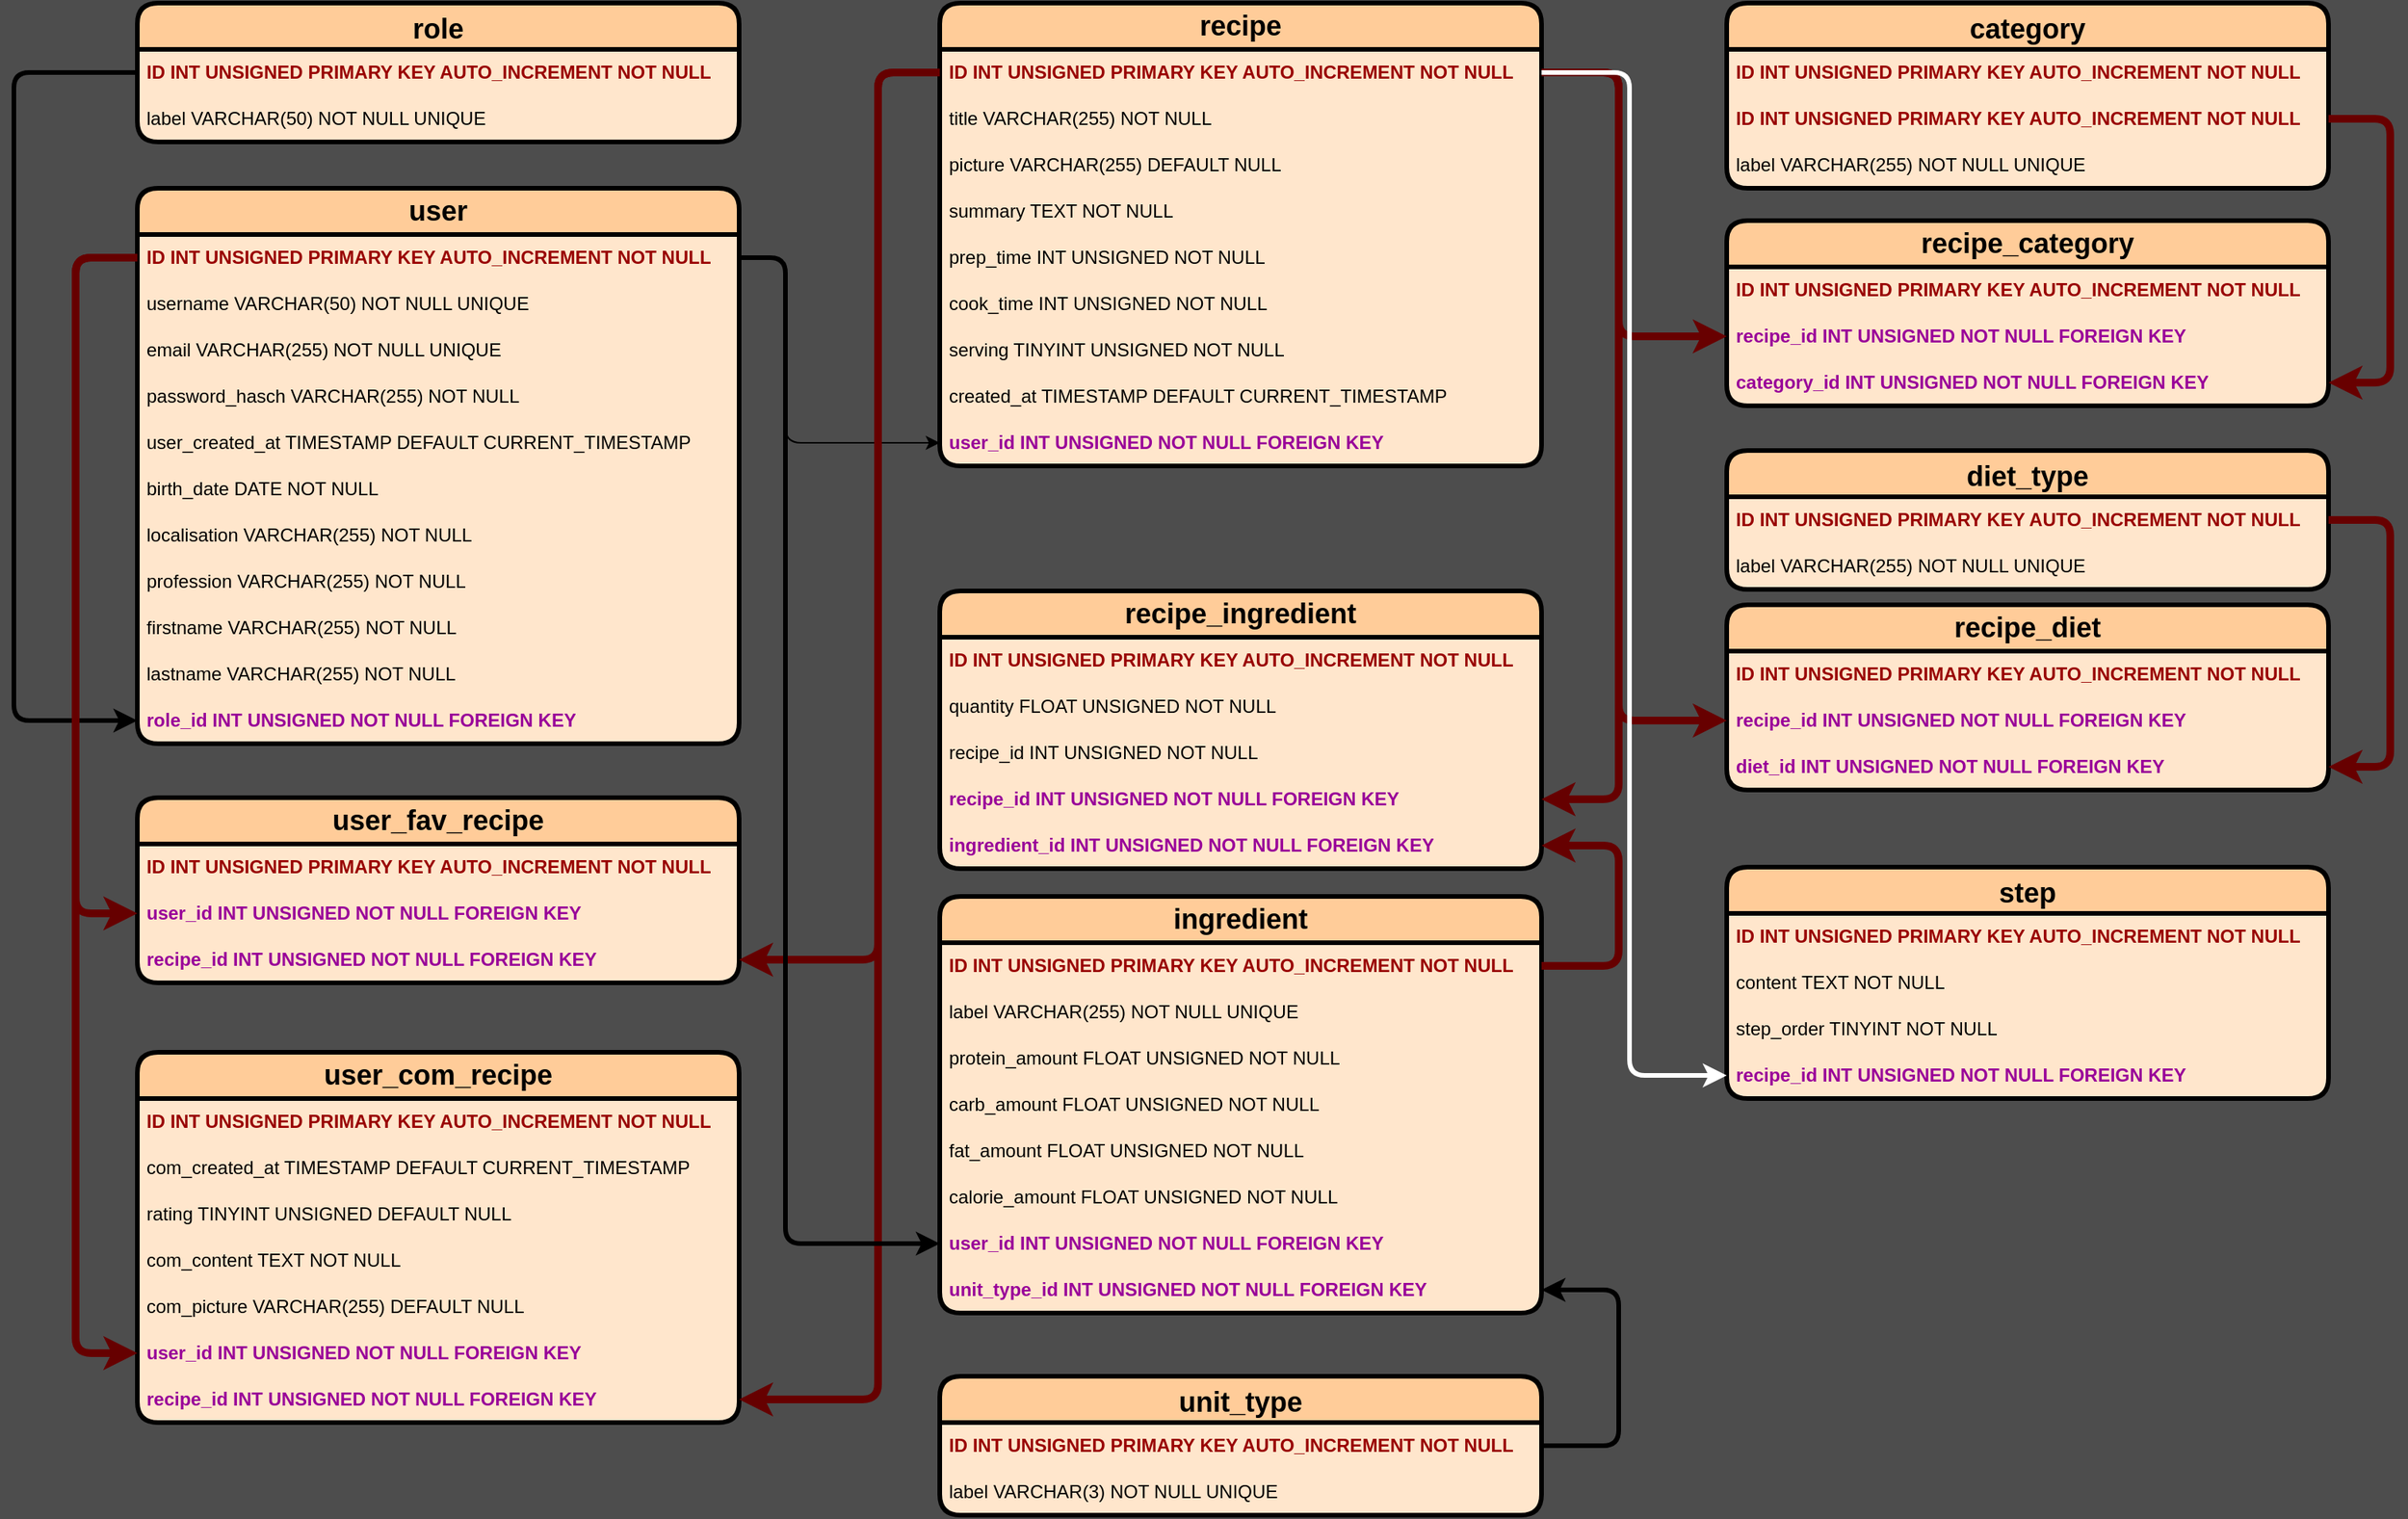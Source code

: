 <mxfile>
    <diagram id="6TdWxXDCgLhTRdmy57Fc" name="MPD">
        <mxGraphModel dx="1489" dy="813" grid="0" gridSize="10" guides="1" tooltips="1" connect="1" arrows="1" fold="1" page="0" pageScale="1" pageWidth="1169" pageHeight="827" background="#4D4D4D" math="0" shadow="0">
            <root>
                <mxCell id="0"/>
                <mxCell id="1" parent="0"/>
                <mxCell id="o6FvJ85c___XWWJCaIsV-92" style="edgeStyle=orthogonalEdgeStyle;html=1;exitX=0;exitY=0.5;exitDx=0;exitDy=0;entryX=0;entryY=0.5;entryDx=0;entryDy=0;fontSize=18;fontColor=#990099;strokeWidth=3;" parent="1" source="o6FvJ85c___XWWJCaIsV-3" target="o6FvJ85c___XWWJCaIsV-17" edge="1">
                    <mxGeometry relative="1" as="geometry">
                        <Array as="points">
                            <mxPoint x="40" y="85"/>
                            <mxPoint x="40" y="505"/>
                        </Array>
                    </mxGeometry>
                </mxCell>
                <mxCell id="o6FvJ85c___XWWJCaIsV-2" value="&lt;font style=&quot;font-size: 18px;&quot;&gt;role&lt;/font&gt;" style="swimlane;fontStyle=1;childLayout=stackLayout;horizontal=1;startSize=30;horizontalStack=0;resizeParent=1;resizeParentMax=0;resizeLast=0;collapsible=1;marginBottom=0;whiteSpace=wrap;html=1;fillColor=#FFCC99;strokeColor=#000000;swimlaneFillColor=#FFE6CC;fontFamily=Helvetica;fontColor=#000000;labelBackgroundColor=none;labelBorderColor=none;swimlaneLine=1;rounded=1;shadow=0;glass=0;swimlaneHead=1;connectable=1;pointerEvents=1;strokeWidth=3;fontSize=21;" parent="1" vertex="1">
                    <mxGeometry x="120" y="40" width="390" height="90" as="geometry"/>
                </mxCell>
                <mxCell id="o6FvJ85c___XWWJCaIsV-3" value="&lt;span style=&quot;color: rgb(153, 0, 0); font-weight: 700;&quot;&gt;ID INT UNSIGNED PRIMARY KEY AUTO_INCREMENT NOT NULL&lt;/span&gt;" style="text;strokeColor=none;fillColor=none;align=left;verticalAlign=middle;spacingLeft=4;spacingRight=4;overflow=hidden;points=[[0,0.5],[1,0.5]];portConstraint=eastwest;rotatable=0;whiteSpace=wrap;html=1;fontColor=#000000;fontFamily=Helvetica;rounded=1;" parent="o6FvJ85c___XWWJCaIsV-2" vertex="1">
                    <mxGeometry y="30" width="390" height="30" as="geometry"/>
                </mxCell>
                <mxCell id="o6FvJ85c___XWWJCaIsV-4" value="label VARCHAR(50) NOT NULL UNIQUE" style="text;strokeColor=none;fillColor=none;align=left;verticalAlign=middle;spacingLeft=4;spacingRight=4;overflow=hidden;points=[[0,0.5],[1,0.5]];portConstraint=eastwest;rotatable=0;whiteSpace=wrap;html=1;fontColor=#000000;fontFamily=Helvetica;rounded=1;" parent="o6FvJ85c___XWWJCaIsV-2" vertex="1">
                    <mxGeometry y="60" width="390" height="30" as="geometry"/>
                </mxCell>
                <mxCell id="o6FvJ85c___XWWJCaIsV-6" value="&lt;font style=&quot;font-size: 18px;&quot;&gt;user&lt;/font&gt;" style="swimlane;fontStyle=1;childLayout=stackLayout;horizontal=1;startSize=30;horizontalStack=0;resizeParent=1;resizeParentMax=0;resizeLast=0;collapsible=1;marginBottom=0;whiteSpace=wrap;html=1;fillColor=#FFCC99;strokeColor=#000000;swimlaneFillColor=#FFE6CC;fontFamily=Helvetica;fontColor=#000000;labelBackgroundColor=none;labelBorderColor=none;swimlaneLine=1;rounded=1;shadow=0;glass=0;swimlaneHead=1;connectable=1;pointerEvents=1;strokeWidth=3;" parent="1" vertex="1">
                    <mxGeometry x="120" y="160" width="390" height="360" as="geometry"/>
                </mxCell>
                <mxCell id="o6FvJ85c___XWWJCaIsV-7" value="ID INT UNSIGNED PRIMARY KEY AUTO_INCREMENT NOT NULL" style="text;strokeColor=none;fillColor=none;align=left;verticalAlign=middle;spacingLeft=4;spacingRight=4;overflow=hidden;points=[[0,0.5],[1,0.5]];portConstraint=eastwest;rotatable=0;whiteSpace=wrap;html=1;fontColor=#990000;fontFamily=Helvetica;rounded=1;fontStyle=1" parent="o6FvJ85c___XWWJCaIsV-6" vertex="1">
                    <mxGeometry y="30" width="390" height="30" as="geometry"/>
                </mxCell>
                <mxCell id="o6FvJ85c___XWWJCaIsV-8" value="username VARCHAR(50) NOT NULL UNIQUE" style="text;strokeColor=none;fillColor=none;align=left;verticalAlign=middle;spacingLeft=4;spacingRight=4;overflow=hidden;points=[[0,0.5],[1,0.5]];portConstraint=eastwest;rotatable=0;whiteSpace=wrap;html=1;fontColor=#000000;fontFamily=Helvetica;rounded=1;" parent="o6FvJ85c___XWWJCaIsV-6" vertex="1">
                    <mxGeometry y="60" width="390" height="30" as="geometry"/>
                </mxCell>
                <mxCell id="o6FvJ85c___XWWJCaIsV-16" value="email VARCHAR(255) NOT NULL UNIQUE" style="text;strokeColor=none;fillColor=none;align=left;verticalAlign=middle;spacingLeft=4;spacingRight=4;overflow=hidden;points=[[0,0.5],[1,0.5]];portConstraint=eastwest;rotatable=0;whiteSpace=wrap;html=1;fontColor=#000000;fontFamily=Helvetica;rounded=1;" parent="o6FvJ85c___XWWJCaIsV-6" vertex="1">
                    <mxGeometry y="90" width="390" height="30" as="geometry"/>
                </mxCell>
                <mxCell id="o6FvJ85c___XWWJCaIsV-15" value="password_hasch VARCHAR(255) NOT NULL" style="text;strokeColor=none;fillColor=none;align=left;verticalAlign=middle;spacingLeft=4;spacingRight=4;overflow=hidden;points=[[0,0.5],[1,0.5]];portConstraint=eastwest;rotatable=0;whiteSpace=wrap;html=1;fontColor=#000000;fontFamily=Helvetica;rounded=1;" parent="o6FvJ85c___XWWJCaIsV-6" vertex="1">
                    <mxGeometry y="120" width="390" height="30" as="geometry"/>
                </mxCell>
                <mxCell id="o6FvJ85c___XWWJCaIsV-14" value="user_created_at TIMESTAMP DEFAULT CURRENT_TIMESTAMP" style="text;strokeColor=none;fillColor=none;align=left;verticalAlign=middle;spacingLeft=4;spacingRight=4;overflow=hidden;points=[[0,0.5],[1,0.5]];portConstraint=eastwest;rotatable=0;whiteSpace=wrap;html=1;fontColor=#000000;fontFamily=Helvetica;rounded=1;" parent="o6FvJ85c___XWWJCaIsV-6" vertex="1">
                    <mxGeometry y="150" width="390" height="30" as="geometry"/>
                </mxCell>
                <mxCell id="o6FvJ85c___XWWJCaIsV-13" value="birth_date DATE NOT NULL" style="text;strokeColor=none;fillColor=none;align=left;verticalAlign=middle;spacingLeft=4;spacingRight=4;overflow=hidden;points=[[0,0.5],[1,0.5]];portConstraint=eastwest;rotatable=0;whiteSpace=wrap;html=1;fontColor=#000000;fontFamily=Helvetica;rounded=1;" parent="o6FvJ85c___XWWJCaIsV-6" vertex="1">
                    <mxGeometry y="180" width="390" height="30" as="geometry"/>
                </mxCell>
                <mxCell id="o6FvJ85c___XWWJCaIsV-12" value="localisation VARCHAR(255) NOT NULL" style="text;strokeColor=none;fillColor=none;align=left;verticalAlign=middle;spacingLeft=4;spacingRight=4;overflow=hidden;points=[[0,0.5],[1,0.5]];portConstraint=eastwest;rotatable=0;whiteSpace=wrap;html=1;fontColor=#000000;fontFamily=Helvetica;rounded=1;" parent="o6FvJ85c___XWWJCaIsV-6" vertex="1">
                    <mxGeometry y="210" width="390" height="30" as="geometry"/>
                </mxCell>
                <mxCell id="o6FvJ85c___XWWJCaIsV-11" value="profession VARCHAR(255) NOT NULL" style="text;strokeColor=none;fillColor=none;align=left;verticalAlign=middle;spacingLeft=4;spacingRight=4;overflow=hidden;points=[[0,0.5],[1,0.5]];portConstraint=eastwest;rotatable=0;whiteSpace=wrap;html=1;fontColor=#000000;fontFamily=Helvetica;rounded=1;" parent="o6FvJ85c___XWWJCaIsV-6" vertex="1">
                    <mxGeometry y="240" width="390" height="30" as="geometry"/>
                </mxCell>
                <mxCell id="o6FvJ85c___XWWJCaIsV-10" value="firstname VARCHAR(255) NOT NULL" style="text;strokeColor=none;fillColor=none;align=left;verticalAlign=middle;spacingLeft=4;spacingRight=4;overflow=hidden;points=[[0,0.5],[1,0.5]];portConstraint=eastwest;rotatable=0;whiteSpace=wrap;html=1;fontColor=#000000;fontFamily=Helvetica;rounded=1;" parent="o6FvJ85c___XWWJCaIsV-6" vertex="1">
                    <mxGeometry y="270" width="390" height="30" as="geometry"/>
                </mxCell>
                <mxCell id="o6FvJ85c___XWWJCaIsV-9" value="lastname VARCHAR(255) NOT NULL" style="text;strokeColor=none;fillColor=none;align=left;verticalAlign=middle;spacingLeft=4;spacingRight=4;overflow=hidden;points=[[0,0.5],[1,0.5]];portConstraint=eastwest;rotatable=0;whiteSpace=wrap;html=1;fontColor=#000000;fontFamily=Helvetica;rounded=1;" parent="o6FvJ85c___XWWJCaIsV-6" vertex="1">
                    <mxGeometry y="300" width="390" height="30" as="geometry"/>
                </mxCell>
                <mxCell id="o6FvJ85c___XWWJCaIsV-17" value="role_id INT UNSIGNED NOT NULL FOREIGN KEY" style="text;strokeColor=none;fillColor=none;align=left;verticalAlign=middle;spacingLeft=4;spacingRight=4;overflow=hidden;points=[[0,0.5],[1,0.5]];portConstraint=eastwest;rotatable=0;whiteSpace=wrap;html=1;fontColor=#990099;fontFamily=Helvetica;rounded=1;fontStyle=1" parent="o6FvJ85c___XWWJCaIsV-6" vertex="1">
                    <mxGeometry y="330" width="390" height="30" as="geometry"/>
                </mxCell>
                <mxCell id="o6FvJ85c___XWWJCaIsV-18" value="&lt;font style=&quot;font-size: 18px;&quot;&gt;recipe&lt;/font&gt;" style="swimlane;fontStyle=1;childLayout=stackLayout;horizontal=1;startSize=30;horizontalStack=0;resizeParent=1;resizeParentMax=0;resizeLast=0;collapsible=1;marginBottom=0;whiteSpace=wrap;html=1;fillColor=#FFCC99;strokeColor=#000000;swimlaneFillColor=#FFE6CC;fontFamily=Helvetica;fontColor=#000000;labelBackgroundColor=none;labelBorderColor=none;swimlaneLine=1;rounded=1;shadow=0;glass=0;swimlaneHead=1;connectable=1;pointerEvents=1;strokeWidth=3;" parent="1" vertex="1">
                    <mxGeometry x="640" y="40" width="390" height="300" as="geometry"/>
                </mxCell>
                <mxCell id="o6FvJ85c___XWWJCaIsV-19" value="ID INT UNSIGNED PRIMARY KEY AUTO_INCREMENT NOT NULL" style="text;strokeColor=none;fillColor=none;align=left;verticalAlign=middle;spacingLeft=4;spacingRight=4;overflow=hidden;points=[[0,0.5],[1,0.5]];portConstraint=eastwest;rotatable=0;whiteSpace=wrap;html=1;fontColor=#990000;fontFamily=Helvetica;rounded=1;fontStyle=1" parent="o6FvJ85c___XWWJCaIsV-18" vertex="1">
                    <mxGeometry y="30" width="390" height="30" as="geometry"/>
                </mxCell>
                <mxCell id="o6FvJ85c___XWWJCaIsV-20" value="title VARCHAR(255) NOT NULL" style="text;strokeColor=none;fillColor=none;align=left;verticalAlign=middle;spacingLeft=4;spacingRight=4;overflow=hidden;points=[[0,0.5],[1,0.5]];portConstraint=eastwest;rotatable=0;whiteSpace=wrap;html=1;fontColor=#000000;fontFamily=Helvetica;rounded=1;" parent="o6FvJ85c___XWWJCaIsV-18" vertex="1">
                    <mxGeometry y="60" width="390" height="30" as="geometry"/>
                </mxCell>
                <mxCell id="o6FvJ85c___XWWJCaIsV-21" value="picture VARCHAR(255) DEFAULT NULL" style="text;strokeColor=none;fillColor=none;align=left;verticalAlign=middle;spacingLeft=4;spacingRight=4;overflow=hidden;points=[[0,0.5],[1,0.5]];portConstraint=eastwest;rotatable=0;whiteSpace=wrap;html=1;fontColor=#000000;fontFamily=Helvetica;rounded=1;" parent="o6FvJ85c___XWWJCaIsV-18" vertex="1">
                    <mxGeometry y="90" width="390" height="30" as="geometry"/>
                </mxCell>
                <mxCell id="o6FvJ85c___XWWJCaIsV-22" value="summary TEXT NOT NULL" style="text;strokeColor=none;fillColor=none;align=left;verticalAlign=middle;spacingLeft=4;spacingRight=4;overflow=hidden;points=[[0,0.5],[1,0.5]];portConstraint=eastwest;rotatable=0;whiteSpace=wrap;html=1;fontColor=#000000;fontFamily=Helvetica;rounded=1;" parent="o6FvJ85c___XWWJCaIsV-18" vertex="1">
                    <mxGeometry y="120" width="390" height="30" as="geometry"/>
                </mxCell>
                <mxCell id="o6FvJ85c___XWWJCaIsV-23" value="prep_time INT UNSIGNED NOT NULL" style="text;strokeColor=none;fillColor=none;align=left;verticalAlign=middle;spacingLeft=4;spacingRight=4;overflow=hidden;points=[[0,0.5],[1,0.5]];portConstraint=eastwest;rotatable=0;whiteSpace=wrap;html=1;fontColor=#000000;fontFamily=Helvetica;rounded=1;" parent="o6FvJ85c___XWWJCaIsV-18" vertex="1">
                    <mxGeometry y="150" width="390" height="30" as="geometry"/>
                </mxCell>
                <mxCell id="o6FvJ85c___XWWJCaIsV-24" value="cook_time INT UNSIGNED NOT NULL" style="text;strokeColor=none;fillColor=none;align=left;verticalAlign=middle;spacingLeft=4;spacingRight=4;overflow=hidden;points=[[0,0.5],[1,0.5]];portConstraint=eastwest;rotatable=0;whiteSpace=wrap;html=1;fontColor=#000000;fontFamily=Helvetica;rounded=1;" parent="o6FvJ85c___XWWJCaIsV-18" vertex="1">
                    <mxGeometry y="180" width="390" height="30" as="geometry"/>
                </mxCell>
                <mxCell id="o6FvJ85c___XWWJCaIsV-25" value="serving TINYINT UNSIGNED NOT NULL" style="text;strokeColor=none;fillColor=none;align=left;verticalAlign=middle;spacingLeft=4;spacingRight=4;overflow=hidden;points=[[0,0.5],[1,0.5]];portConstraint=eastwest;rotatable=0;whiteSpace=wrap;html=1;fontColor=#000000;fontFamily=Helvetica;rounded=1;" parent="o6FvJ85c___XWWJCaIsV-18" vertex="1">
                    <mxGeometry y="210" width="390" height="30" as="geometry"/>
                </mxCell>
                <mxCell id="o6FvJ85c___XWWJCaIsV-26" value="created_at TIMESTAMP DEFAULT CURRENT_TIMESTAMP" style="text;strokeColor=none;fillColor=none;align=left;verticalAlign=middle;spacingLeft=4;spacingRight=4;overflow=hidden;points=[[0,0.5],[1,0.5]];portConstraint=eastwest;rotatable=0;whiteSpace=wrap;html=1;fontColor=#000000;fontFamily=Helvetica;rounded=1;" parent="o6FvJ85c___XWWJCaIsV-18" vertex="1">
                    <mxGeometry y="240" width="390" height="30" as="geometry"/>
                </mxCell>
                <mxCell id="o6FvJ85c___XWWJCaIsV-29" value="user_id INT UNSIGNED NOT NULL FOREIGN KEY" style="text;strokeColor=none;fillColor=none;align=left;verticalAlign=middle;spacingLeft=4;spacingRight=4;overflow=hidden;points=[[0,0.5],[1,0.5]];portConstraint=eastwest;rotatable=0;whiteSpace=wrap;html=1;fontColor=#990099;fontFamily=Helvetica;rounded=1;fontStyle=1" parent="o6FvJ85c___XWWJCaIsV-18" vertex="1">
                    <mxGeometry y="270" width="390" height="30" as="geometry"/>
                </mxCell>
                <mxCell id="o6FvJ85c___XWWJCaIsV-30" value="&lt;font style=&quot;font-size: 18px;&quot;&gt;user_com_recipe&lt;/font&gt;" style="swimlane;fontStyle=1;childLayout=stackLayout;horizontal=1;startSize=30;horizontalStack=0;resizeParent=1;resizeParentMax=0;resizeLast=0;collapsible=1;marginBottom=0;whiteSpace=wrap;html=1;fillColor=#FFCC99;strokeColor=#000000;swimlaneFillColor=#FFE6CC;fontFamily=Helvetica;fontColor=#000000;labelBackgroundColor=none;labelBorderColor=none;swimlaneLine=1;rounded=1;shadow=0;glass=0;swimlaneHead=1;connectable=1;pointerEvents=1;strokeWidth=3;" parent="1" vertex="1">
                    <mxGeometry x="120" y="720" width="390" height="240" as="geometry"/>
                </mxCell>
                <mxCell id="o6FvJ85c___XWWJCaIsV-31" value="ID INT UNSIGNED PRIMARY KEY AUTO_INCREMENT NOT NULL" style="text;strokeColor=none;fillColor=none;align=left;verticalAlign=middle;spacingLeft=4;spacingRight=4;overflow=hidden;points=[[0,0.5],[1,0.5]];portConstraint=eastwest;rotatable=0;whiteSpace=wrap;html=1;fontColor=#990000;fontFamily=Helvetica;rounded=1;fontStyle=1" parent="o6FvJ85c___XWWJCaIsV-30" vertex="1">
                    <mxGeometry y="30" width="390" height="30" as="geometry"/>
                </mxCell>
                <mxCell id="o6FvJ85c___XWWJCaIsV-32" value="com_created_at TIMESTAMP DEFAULT CURRENT_TIMESTAMP" style="text;strokeColor=none;fillColor=none;align=left;verticalAlign=middle;spacingLeft=4;spacingRight=4;overflow=hidden;points=[[0,0.5],[1,0.5]];portConstraint=eastwest;rotatable=0;whiteSpace=wrap;html=1;fontColor=#000000;fontFamily=Helvetica;rounded=1;" parent="o6FvJ85c___XWWJCaIsV-30" vertex="1">
                    <mxGeometry y="60" width="390" height="30" as="geometry"/>
                </mxCell>
                <mxCell id="o6FvJ85c___XWWJCaIsV-33" value="rating TINYINT UNSIGNED DEFAULT NULL" style="text;strokeColor=none;fillColor=none;align=left;verticalAlign=middle;spacingLeft=4;spacingRight=4;overflow=hidden;points=[[0,0.5],[1,0.5]];portConstraint=eastwest;rotatable=0;whiteSpace=wrap;html=1;fontColor=#000000;fontFamily=Helvetica;rounded=1;" parent="o6FvJ85c___XWWJCaIsV-30" vertex="1">
                    <mxGeometry y="90" width="390" height="30" as="geometry"/>
                </mxCell>
                <mxCell id="o6FvJ85c___XWWJCaIsV-34" value="com_content TEXT NOT NULL" style="text;strokeColor=none;fillColor=none;align=left;verticalAlign=middle;spacingLeft=4;spacingRight=4;overflow=hidden;points=[[0,0.5],[1,0.5]];portConstraint=eastwest;rotatable=0;whiteSpace=wrap;html=1;fontColor=#000000;fontFamily=Helvetica;rounded=1;" parent="o6FvJ85c___XWWJCaIsV-30" vertex="1">
                    <mxGeometry y="120" width="390" height="30" as="geometry"/>
                </mxCell>
                <mxCell id="o6FvJ85c___XWWJCaIsV-35" value="com_picture VARCHAR(255) DEFAULT NULL" style="text;strokeColor=none;fillColor=none;align=left;verticalAlign=middle;spacingLeft=4;spacingRight=4;overflow=hidden;points=[[0,0.5],[1,0.5]];portConstraint=eastwest;rotatable=0;whiteSpace=wrap;html=1;fontColor=#000000;fontFamily=Helvetica;rounded=1;" parent="o6FvJ85c___XWWJCaIsV-30" vertex="1">
                    <mxGeometry y="150" width="390" height="30" as="geometry"/>
                </mxCell>
                <mxCell id="o6FvJ85c___XWWJCaIsV-38" value="&lt;span style=&quot;color: rgb(153, 0, 153); font-weight: 700;&quot;&gt;user_id INT UNSIGNED NOT NULL FOREIGN KEY&lt;/span&gt;" style="text;strokeColor=none;fillColor=none;align=left;verticalAlign=middle;spacingLeft=4;spacingRight=4;overflow=hidden;points=[[0,0.5],[1,0.5]];portConstraint=eastwest;rotatable=0;whiteSpace=wrap;html=1;fontColor=#000000;fontFamily=Helvetica;rounded=1;" parent="o6FvJ85c___XWWJCaIsV-30" vertex="1">
                    <mxGeometry y="180" width="390" height="30" as="geometry"/>
                </mxCell>
                <mxCell id="o6FvJ85c___XWWJCaIsV-39" value="recipe_id INT UNSIGNED NOT NULL FOREIGN KEY" style="text;strokeColor=none;fillColor=none;align=left;verticalAlign=middle;spacingLeft=4;spacingRight=4;overflow=hidden;points=[[0,0.5],[1,0.5]];portConstraint=eastwest;rotatable=0;whiteSpace=wrap;html=1;fontColor=#990099;fontFamily=Helvetica;rounded=1;fontStyle=1" parent="o6FvJ85c___XWWJCaIsV-30" vertex="1">
                    <mxGeometry y="210" width="390" height="30" as="geometry"/>
                </mxCell>
                <mxCell id="o6FvJ85c___XWWJCaIsV-40" value="&lt;font style=&quot;font-size: 18px;&quot;&gt;user_fav_recipe&lt;/font&gt;" style="swimlane;fontStyle=1;childLayout=stackLayout;horizontal=1;startSize=30;horizontalStack=0;resizeParent=1;resizeParentMax=0;resizeLast=0;collapsible=1;marginBottom=0;whiteSpace=wrap;html=1;fillColor=#FFCC99;strokeColor=#000000;swimlaneFillColor=#FFE6CC;fontFamily=Helvetica;fontColor=#000000;labelBackgroundColor=none;labelBorderColor=none;swimlaneLine=1;rounded=1;shadow=0;glass=0;swimlaneHead=1;connectable=1;pointerEvents=1;strokeWidth=3;" parent="1" vertex="1">
                    <mxGeometry x="120" y="555" width="390" height="120" as="geometry"/>
                </mxCell>
                <mxCell id="o6FvJ85c___XWWJCaIsV-41" value="ID INT UNSIGNED PRIMARY KEY AUTO_INCREMENT NOT NULL" style="text;strokeColor=none;fillColor=none;align=left;verticalAlign=middle;spacingLeft=4;spacingRight=4;overflow=hidden;points=[[0,0.5],[1,0.5]];portConstraint=eastwest;rotatable=0;whiteSpace=wrap;html=1;fontColor=#990000;fontFamily=Helvetica;rounded=1;fontStyle=1" parent="o6FvJ85c___XWWJCaIsV-40" vertex="1">
                    <mxGeometry y="30" width="390" height="30" as="geometry"/>
                </mxCell>
                <mxCell id="o6FvJ85c___XWWJCaIsV-46" value="&lt;span style=&quot;color: rgb(153, 0, 153); font-weight: 700;&quot;&gt;user_id INT UNSIGNED NOT NULL FOREIGN KEY&lt;/span&gt;" style="text;strokeColor=none;fillColor=none;align=left;verticalAlign=middle;spacingLeft=4;spacingRight=4;overflow=hidden;points=[[0,0.5],[1,0.5]];portConstraint=eastwest;rotatable=0;whiteSpace=wrap;html=1;fontColor=#000000;fontFamily=Helvetica;rounded=1;" parent="o6FvJ85c___XWWJCaIsV-40" vertex="1">
                    <mxGeometry y="60" width="390" height="30" as="geometry"/>
                </mxCell>
                <mxCell id="o6FvJ85c___XWWJCaIsV-47" value="recipe_id INT UNSIGNED NOT NULL FOREIGN KEY" style="text;strokeColor=none;fillColor=none;align=left;verticalAlign=middle;spacingLeft=4;spacingRight=4;overflow=hidden;points=[[0,0.5],[1,0.5]];portConstraint=eastwest;rotatable=0;whiteSpace=wrap;html=1;fontColor=#990099;fontFamily=Helvetica;rounded=1;fontStyle=1" parent="o6FvJ85c___XWWJCaIsV-40" vertex="1">
                    <mxGeometry y="90" width="390" height="30" as="geometry"/>
                </mxCell>
                <mxCell id="o6FvJ85c___XWWJCaIsV-48" value="&lt;font style=&quot;font-size: 18px;&quot;&gt;category&lt;/font&gt;" style="swimlane;fontStyle=1;childLayout=stackLayout;horizontal=1;startSize=30;horizontalStack=0;resizeParent=1;resizeParentMax=0;resizeLast=0;collapsible=1;marginBottom=0;whiteSpace=wrap;html=1;fillColor=#FFCC99;strokeColor=#000000;swimlaneFillColor=#FFE6CC;fontFamily=Helvetica;fontColor=#000000;labelBackgroundColor=none;labelBorderColor=none;swimlaneLine=1;rounded=1;shadow=0;glass=0;swimlaneHead=1;connectable=1;pointerEvents=1;strokeWidth=3;fontSize=21;" parent="1" vertex="1">
                    <mxGeometry x="1150" y="40" width="390" height="120" as="geometry"/>
                </mxCell>
                <mxCell id="o6FvJ85c___XWWJCaIsV-119" value="&lt;span style=&quot;color: rgb(153, 0, 0); font-weight: 700;&quot;&gt;ID INT UNSIGNED PRIMARY KEY AUTO_INCREMENT NOT NULL&lt;/span&gt;" style="text;strokeColor=none;fillColor=none;align=left;verticalAlign=middle;spacingLeft=4;spacingRight=4;overflow=hidden;points=[[0,0.5],[1,0.5]];portConstraint=eastwest;rotatable=0;whiteSpace=wrap;html=1;fontColor=#000000;fontFamily=Helvetica;rounded=1;" parent="o6FvJ85c___XWWJCaIsV-48" vertex="1">
                    <mxGeometry y="30" width="390" height="30" as="geometry"/>
                </mxCell>
                <mxCell id="o6FvJ85c___XWWJCaIsV-49" value="&lt;span style=&quot;color: rgb(153, 0, 0); font-weight: 700;&quot;&gt;ID INT UNSIGNED PRIMARY KEY AUTO_INCREMENT NOT NULL&lt;/span&gt;" style="text;strokeColor=none;fillColor=none;align=left;verticalAlign=middle;spacingLeft=4;spacingRight=4;overflow=hidden;points=[[0,0.5],[1,0.5]];portConstraint=eastwest;rotatable=0;whiteSpace=wrap;html=1;fontColor=#000000;fontFamily=Helvetica;rounded=1;" parent="o6FvJ85c___XWWJCaIsV-48" vertex="1">
                    <mxGeometry y="60" width="390" height="30" as="geometry"/>
                </mxCell>
                <mxCell id="o6FvJ85c___XWWJCaIsV-50" value="label VARCHAR(255) NOT NULL UNIQUE" style="text;strokeColor=none;fillColor=none;align=left;verticalAlign=middle;spacingLeft=4;spacingRight=4;overflow=hidden;points=[[0,0.5],[1,0.5]];portConstraint=eastwest;rotatable=0;whiteSpace=wrap;html=1;fontColor=#000000;fontFamily=Helvetica;rounded=1;" parent="o6FvJ85c___XWWJCaIsV-48" vertex="1">
                    <mxGeometry y="90" width="390" height="30" as="geometry"/>
                </mxCell>
                <mxCell id="o6FvJ85c___XWWJCaIsV-51" value="&lt;font style=&quot;font-size: 18px;&quot;&gt;recipe_category&lt;/font&gt;" style="swimlane;fontStyle=1;childLayout=stackLayout;horizontal=1;startSize=30;horizontalStack=0;resizeParent=1;resizeParentMax=0;resizeLast=0;collapsible=1;marginBottom=0;whiteSpace=wrap;html=1;fillColor=#FFCC99;strokeColor=#000000;swimlaneFillColor=#FFE6CC;fontFamily=Helvetica;fontColor=#000000;labelBackgroundColor=none;labelBorderColor=none;swimlaneLine=1;rounded=1;shadow=0;glass=0;swimlaneHead=1;connectable=1;pointerEvents=1;strokeWidth=3;" parent="1" vertex="1">
                    <mxGeometry x="1150" y="181" width="390" height="120" as="geometry"/>
                </mxCell>
                <mxCell id="o6FvJ85c___XWWJCaIsV-52" value="ID INT UNSIGNED PRIMARY KEY AUTO_INCREMENT NOT NULL" style="text;strokeColor=none;fillColor=none;align=left;verticalAlign=middle;spacingLeft=4;spacingRight=4;overflow=hidden;points=[[0,0.5],[1,0.5]];portConstraint=eastwest;rotatable=0;whiteSpace=wrap;html=1;fontColor=#990000;fontFamily=Helvetica;rounded=1;fontStyle=1" parent="o6FvJ85c___XWWJCaIsV-51" vertex="1">
                    <mxGeometry y="30" width="390" height="30" as="geometry"/>
                </mxCell>
                <mxCell id="o6FvJ85c___XWWJCaIsV-53" value="&lt;span style=&quot;color: rgb(153, 0, 153); font-weight: 700;&quot;&gt;recipe_id INT UNSIGNED NOT NULL FOREIGN KEY&lt;/span&gt;" style="text;strokeColor=none;fillColor=none;align=left;verticalAlign=middle;spacingLeft=4;spacingRight=4;overflow=hidden;points=[[0,0.5],[1,0.5]];portConstraint=eastwest;rotatable=0;whiteSpace=wrap;html=1;fontColor=#000000;fontFamily=Helvetica;rounded=1;" parent="o6FvJ85c___XWWJCaIsV-51" vertex="1">
                    <mxGeometry y="60" width="390" height="30" as="geometry"/>
                </mxCell>
                <mxCell id="o6FvJ85c___XWWJCaIsV-54" value="category_id INT UNSIGNED NOT NULL FOREIGN KEY" style="text;strokeColor=none;fillColor=none;align=left;verticalAlign=middle;spacingLeft=4;spacingRight=4;overflow=hidden;points=[[0,0.5],[1,0.5]];portConstraint=eastwest;rotatable=0;whiteSpace=wrap;html=1;fontColor=#990099;fontFamily=Helvetica;rounded=1;fontStyle=1" parent="o6FvJ85c___XWWJCaIsV-51" vertex="1">
                    <mxGeometry y="90" width="390" height="30" as="geometry"/>
                </mxCell>
                <mxCell id="o6FvJ85c___XWWJCaIsV-55" value="&lt;font style=&quot;font-size: 18px;&quot;&gt;diet_type&lt;/font&gt;" style="swimlane;fontStyle=1;childLayout=stackLayout;horizontal=1;startSize=30;horizontalStack=0;resizeParent=1;resizeParentMax=0;resizeLast=0;collapsible=1;marginBottom=0;whiteSpace=wrap;html=1;fillColor=#FFCC99;strokeColor=#000000;swimlaneFillColor=#FFE6CC;fontFamily=Helvetica;fontColor=#000000;labelBackgroundColor=none;labelBorderColor=none;swimlaneLine=1;rounded=1;shadow=0;glass=0;swimlaneHead=1;connectable=1;pointerEvents=1;strokeWidth=3;fontSize=21;" parent="1" vertex="1">
                    <mxGeometry x="1150" y="330" width="390" height="90" as="geometry"/>
                </mxCell>
                <mxCell id="o6FvJ85c___XWWJCaIsV-56" value="&lt;span style=&quot;color: rgb(153, 0, 0); font-weight: 700;&quot;&gt;ID INT UNSIGNED PRIMARY KEY AUTO_INCREMENT NOT NULL&lt;/span&gt;" style="text;strokeColor=none;fillColor=none;align=left;verticalAlign=middle;spacingLeft=4;spacingRight=4;overflow=hidden;points=[[0,0.5],[1,0.5]];portConstraint=eastwest;rotatable=0;whiteSpace=wrap;html=1;fontColor=#000000;fontFamily=Helvetica;rounded=1;" parent="o6FvJ85c___XWWJCaIsV-55" vertex="1">
                    <mxGeometry y="30" width="390" height="30" as="geometry"/>
                </mxCell>
                <mxCell id="o6FvJ85c___XWWJCaIsV-57" value="label VARCHAR(255) NOT NULL UNIQUE" style="text;strokeColor=none;fillColor=none;align=left;verticalAlign=middle;spacingLeft=4;spacingRight=4;overflow=hidden;points=[[0,0.5],[1,0.5]];portConstraint=eastwest;rotatable=0;whiteSpace=wrap;html=1;fontColor=#000000;fontFamily=Helvetica;rounded=1;" parent="o6FvJ85c___XWWJCaIsV-55" vertex="1">
                    <mxGeometry y="60" width="390" height="30" as="geometry"/>
                </mxCell>
                <mxCell id="o6FvJ85c___XWWJCaIsV-58" value="&lt;font style=&quot;font-size: 18px;&quot;&gt;recipe_diet&lt;br&gt;&lt;/font&gt;" style="swimlane;fontStyle=1;childLayout=stackLayout;horizontal=1;startSize=30;horizontalStack=0;resizeParent=1;resizeParentMax=0;resizeLast=0;collapsible=1;marginBottom=0;whiteSpace=wrap;html=1;fillColor=#FFCC99;strokeColor=#000000;swimlaneFillColor=#FFE6CC;fontFamily=Helvetica;fontColor=#000000;labelBackgroundColor=none;labelBorderColor=none;swimlaneLine=1;rounded=1;shadow=0;glass=0;swimlaneHead=1;connectable=1;pointerEvents=1;strokeWidth=3;" parent="1" vertex="1">
                    <mxGeometry x="1150" y="430" width="390" height="120" as="geometry"/>
                </mxCell>
                <mxCell id="o6FvJ85c___XWWJCaIsV-59" value="ID INT UNSIGNED PRIMARY KEY AUTO_INCREMENT NOT NULL" style="text;strokeColor=none;fillColor=none;align=left;verticalAlign=middle;spacingLeft=4;spacingRight=4;overflow=hidden;points=[[0,0.5],[1,0.5]];portConstraint=eastwest;rotatable=0;whiteSpace=wrap;html=1;fontColor=#990000;fontFamily=Helvetica;rounded=1;fontStyle=1" parent="o6FvJ85c___XWWJCaIsV-58" vertex="1">
                    <mxGeometry y="30" width="390" height="30" as="geometry"/>
                </mxCell>
                <mxCell id="o6FvJ85c___XWWJCaIsV-60" value="&lt;span style=&quot;color: rgb(153, 0, 153); font-weight: 700;&quot;&gt;recipe_id INT UNSIGNED NOT NULL FOREIGN KEY&lt;/span&gt;" style="text;strokeColor=none;fillColor=none;align=left;verticalAlign=middle;spacingLeft=4;spacingRight=4;overflow=hidden;points=[[0,0.5],[1,0.5]];portConstraint=eastwest;rotatable=0;whiteSpace=wrap;html=1;fontColor=#000000;fontFamily=Helvetica;rounded=1;" parent="o6FvJ85c___XWWJCaIsV-58" vertex="1">
                    <mxGeometry y="60" width="390" height="30" as="geometry"/>
                </mxCell>
                <mxCell id="o6FvJ85c___XWWJCaIsV-61" value="diet_id INT UNSIGNED NOT NULL FOREIGN KEY" style="text;strokeColor=none;fillColor=none;align=left;verticalAlign=middle;spacingLeft=4;spacingRight=4;overflow=hidden;points=[[0,0.5],[1,0.5]];portConstraint=eastwest;rotatable=0;whiteSpace=wrap;html=1;fontColor=#990099;fontFamily=Helvetica;rounded=1;fontStyle=1" parent="o6FvJ85c___XWWJCaIsV-58" vertex="1">
                    <mxGeometry y="90" width="390" height="30" as="geometry"/>
                </mxCell>
                <mxCell id="o6FvJ85c___XWWJCaIsV-62" value="&lt;font style=&quot;font-size: 18px;&quot;&gt;step&lt;/font&gt;" style="swimlane;fontStyle=1;childLayout=stackLayout;horizontal=1;startSize=30;horizontalStack=0;resizeParent=1;resizeParentMax=0;resizeLast=0;collapsible=1;marginBottom=0;whiteSpace=wrap;html=1;fillColor=#FFCC99;strokeColor=#000000;swimlaneFillColor=#FFE6CC;fontFamily=Helvetica;fontColor=#000000;labelBackgroundColor=none;labelBorderColor=none;swimlaneLine=1;rounded=1;shadow=0;glass=0;swimlaneHead=1;connectable=1;pointerEvents=1;strokeWidth=3;fontSize=21;" parent="1" vertex="1">
                    <mxGeometry x="1150" y="600" width="390" height="150" as="geometry"/>
                </mxCell>
                <mxCell id="o6FvJ85c___XWWJCaIsV-63" value="&lt;span style=&quot;color: rgb(153, 0, 0); font-weight: 700;&quot;&gt;ID INT UNSIGNED PRIMARY KEY AUTO_INCREMENT NOT NULL&lt;/span&gt;" style="text;strokeColor=none;fillColor=none;align=left;verticalAlign=middle;spacingLeft=4;spacingRight=4;overflow=hidden;points=[[0,0.5],[1,0.5]];portConstraint=eastwest;rotatable=0;whiteSpace=wrap;html=1;fontColor=#000000;fontFamily=Helvetica;rounded=1;" parent="o6FvJ85c___XWWJCaIsV-62" vertex="1">
                    <mxGeometry y="30" width="390" height="30" as="geometry"/>
                </mxCell>
                <mxCell id="o6FvJ85c___XWWJCaIsV-64" value="content TEXT NOT NULL" style="text;strokeColor=none;fillColor=none;align=left;verticalAlign=middle;spacingLeft=4;spacingRight=4;overflow=hidden;points=[[0,0.5],[1,0.5]];portConstraint=eastwest;rotatable=0;whiteSpace=wrap;html=1;fontColor=#000000;fontFamily=Helvetica;rounded=1;" parent="o6FvJ85c___XWWJCaIsV-62" vertex="1">
                    <mxGeometry y="60" width="390" height="30" as="geometry"/>
                </mxCell>
                <mxCell id="o6FvJ85c___XWWJCaIsV-69" value="step_order TINYINT NOT NULL" style="text;strokeColor=none;fillColor=none;align=left;verticalAlign=middle;spacingLeft=4;spacingRight=4;overflow=hidden;points=[[0,0.5],[1,0.5]];portConstraint=eastwest;rotatable=0;whiteSpace=wrap;html=1;fontColor=#000000;fontFamily=Helvetica;rounded=1;" parent="o6FvJ85c___XWWJCaIsV-62" vertex="1">
                    <mxGeometry y="90" width="390" height="30" as="geometry"/>
                </mxCell>
                <mxCell id="o6FvJ85c___XWWJCaIsV-117" value="&lt;span style=&quot;color: rgb(153, 0, 153); font-weight: 700;&quot;&gt;recipe_id INT UNSIGNED NOT NULL FOREIGN KEY&lt;/span&gt;" style="text;strokeColor=none;fillColor=none;align=left;verticalAlign=middle;spacingLeft=4;spacingRight=4;overflow=hidden;points=[[0,0.5],[1,0.5]];portConstraint=eastwest;rotatable=0;whiteSpace=wrap;html=1;fontColor=#000000;fontFamily=Helvetica;rounded=1;" parent="o6FvJ85c___XWWJCaIsV-62" vertex="1">
                    <mxGeometry y="120" width="390" height="30" as="geometry"/>
                </mxCell>
                <mxCell id="o6FvJ85c___XWWJCaIsV-70" value="&lt;font style=&quot;font-size: 18px;&quot;&gt;unit_type&lt;/font&gt;" style="swimlane;fontStyle=1;childLayout=stackLayout;horizontal=1;startSize=30;horizontalStack=0;resizeParent=1;resizeParentMax=0;resizeLast=0;collapsible=1;marginBottom=0;whiteSpace=wrap;html=1;fillColor=#FFCC99;strokeColor=#000000;swimlaneFillColor=#FFE6CC;fontFamily=Helvetica;fontColor=#000000;labelBackgroundColor=none;labelBorderColor=none;swimlaneLine=1;rounded=1;shadow=0;glass=0;swimlaneHead=1;connectable=1;pointerEvents=1;strokeWidth=3;fontSize=21;" parent="1" vertex="1">
                    <mxGeometry x="640" y="930" width="390" height="90" as="geometry"/>
                </mxCell>
                <mxCell id="o6FvJ85c___XWWJCaIsV-71" value="&lt;span style=&quot;color: rgb(153, 0, 0); font-weight: 700;&quot;&gt;ID INT UNSIGNED PRIMARY KEY AUTO_INCREMENT NOT NULL&lt;/span&gt;" style="text;strokeColor=none;fillColor=none;align=left;verticalAlign=middle;spacingLeft=4;spacingRight=4;overflow=hidden;points=[[0,0.5],[1,0.5]];portConstraint=eastwest;rotatable=0;whiteSpace=wrap;html=1;fontColor=#000000;fontFamily=Helvetica;rounded=1;" parent="o6FvJ85c___XWWJCaIsV-70" vertex="1">
                    <mxGeometry y="30" width="390" height="30" as="geometry"/>
                </mxCell>
                <mxCell id="o6FvJ85c___XWWJCaIsV-72" value="label VARCHAR(3) NOT NULL UNIQUE" style="text;strokeColor=none;fillColor=none;align=left;verticalAlign=middle;spacingLeft=4;spacingRight=4;overflow=hidden;points=[[0,0.5],[1,0.5]];portConstraint=eastwest;rotatable=0;whiteSpace=wrap;html=1;fontColor=#000000;fontFamily=Helvetica;rounded=1;" parent="o6FvJ85c___XWWJCaIsV-70" vertex="1">
                    <mxGeometry y="60" width="390" height="30" as="geometry"/>
                </mxCell>
                <mxCell id="o6FvJ85c___XWWJCaIsV-73" value="&lt;font style=&quot;font-size: 18px;&quot;&gt;ingredient&lt;/font&gt;" style="swimlane;fontStyle=1;childLayout=stackLayout;horizontal=1;startSize=30;horizontalStack=0;resizeParent=1;resizeParentMax=0;resizeLast=0;collapsible=1;marginBottom=0;whiteSpace=wrap;html=1;fillColor=#FFCC99;strokeColor=#000000;swimlaneFillColor=#FFE6CC;fontFamily=Helvetica;fontColor=#000000;labelBackgroundColor=none;labelBorderColor=none;swimlaneLine=1;rounded=1;shadow=0;glass=0;swimlaneHead=1;connectable=1;pointerEvents=1;strokeWidth=3;" parent="1" vertex="1">
                    <mxGeometry x="640" y="619" width="390" height="270" as="geometry"/>
                </mxCell>
                <mxCell id="o6FvJ85c___XWWJCaIsV-74" value="ID INT UNSIGNED PRIMARY KEY AUTO_INCREMENT NOT NULL" style="text;strokeColor=none;fillColor=none;align=left;verticalAlign=middle;spacingLeft=4;spacingRight=4;overflow=hidden;points=[[0,0.5],[1,0.5]];portConstraint=eastwest;rotatable=0;whiteSpace=wrap;html=1;fontColor=#990000;fontFamily=Helvetica;rounded=1;fontStyle=1" parent="o6FvJ85c___XWWJCaIsV-73" vertex="1">
                    <mxGeometry y="30" width="390" height="30" as="geometry"/>
                </mxCell>
                <mxCell id="o6FvJ85c___XWWJCaIsV-75" value="label VARCHAR(255) NOT NULL UNIQUE" style="text;strokeColor=none;fillColor=none;align=left;verticalAlign=middle;spacingLeft=4;spacingRight=4;overflow=hidden;points=[[0,0.5],[1,0.5]];portConstraint=eastwest;rotatable=0;whiteSpace=wrap;html=1;fontColor=#000000;fontFamily=Helvetica;rounded=1;" parent="o6FvJ85c___XWWJCaIsV-73" vertex="1">
                    <mxGeometry y="60" width="390" height="30" as="geometry"/>
                </mxCell>
                <mxCell id="o6FvJ85c___XWWJCaIsV-76" value="protein_amount FLOAT UNSIGNED NOT NULL" style="text;strokeColor=none;fillColor=none;align=left;verticalAlign=middle;spacingLeft=4;spacingRight=4;overflow=hidden;points=[[0,0.5],[1,0.5]];portConstraint=eastwest;rotatable=0;whiteSpace=wrap;html=1;fontColor=#000000;fontFamily=Helvetica;rounded=1;" parent="o6FvJ85c___XWWJCaIsV-73" vertex="1">
                    <mxGeometry y="90" width="390" height="30" as="geometry"/>
                </mxCell>
                <mxCell id="o6FvJ85c___XWWJCaIsV-77" value="carb_amount FLOAT UNSIGNED NOT NULL" style="text;strokeColor=none;fillColor=none;align=left;verticalAlign=middle;spacingLeft=4;spacingRight=4;overflow=hidden;points=[[0,0.5],[1,0.5]];portConstraint=eastwest;rotatable=0;whiteSpace=wrap;html=1;fontColor=#000000;fontFamily=Helvetica;rounded=1;" parent="o6FvJ85c___XWWJCaIsV-73" vertex="1">
                    <mxGeometry y="120" width="390" height="30" as="geometry"/>
                </mxCell>
                <mxCell id="o6FvJ85c___XWWJCaIsV-78" value="fat_amount FLOAT UNSIGNED NOT NULL" style="text;strokeColor=none;fillColor=none;align=left;verticalAlign=middle;spacingLeft=4;spacingRight=4;overflow=hidden;points=[[0,0.5],[1,0.5]];portConstraint=eastwest;rotatable=0;whiteSpace=wrap;html=1;fontColor=#000000;fontFamily=Helvetica;rounded=1;" parent="o6FvJ85c___XWWJCaIsV-73" vertex="1">
                    <mxGeometry y="150" width="390" height="30" as="geometry"/>
                </mxCell>
                <mxCell id="o6FvJ85c___XWWJCaIsV-79" value="calorie_amount FLOAT UNSIGNED NOT NULL" style="text;strokeColor=none;fillColor=none;align=left;verticalAlign=middle;spacingLeft=4;spacingRight=4;overflow=hidden;points=[[0,0.5],[1,0.5]];portConstraint=eastwest;rotatable=0;whiteSpace=wrap;html=1;fontColor=#000000;fontFamily=Helvetica;rounded=1;" parent="o6FvJ85c___XWWJCaIsV-73" vertex="1">
                    <mxGeometry y="180" width="390" height="30" as="geometry"/>
                </mxCell>
                <mxCell id="o6FvJ85c___XWWJCaIsV-81" value="&lt;span style=&quot;color: rgb(153, 0, 153); font-weight: 700;&quot;&gt;user_id INT UNSIGNED NOT NULL FOREIGN KEY&lt;/span&gt;" style="text;strokeColor=none;fillColor=none;align=left;verticalAlign=middle;spacingLeft=4;spacingRight=4;overflow=hidden;points=[[0,0.5],[1,0.5]];portConstraint=eastwest;rotatable=0;whiteSpace=wrap;html=1;fontColor=#000000;fontFamily=Helvetica;rounded=1;" parent="o6FvJ85c___XWWJCaIsV-73" vertex="1">
                    <mxGeometry y="210" width="390" height="30" as="geometry"/>
                </mxCell>
                <mxCell id="o6FvJ85c___XWWJCaIsV-82" value="unit_type_id INT UNSIGNED NOT NULL FOREIGN KEY" style="text;strokeColor=none;fillColor=none;align=left;verticalAlign=middle;spacingLeft=4;spacingRight=4;overflow=hidden;points=[[0,0.5],[1,0.5]];portConstraint=eastwest;rotatable=0;whiteSpace=wrap;html=1;fontColor=#990099;fontFamily=Helvetica;rounded=1;fontStyle=1" parent="o6FvJ85c___XWWJCaIsV-73" vertex="1">
                    <mxGeometry y="240" width="390" height="30" as="geometry"/>
                </mxCell>
                <mxCell id="o6FvJ85c___XWWJCaIsV-83" value="&lt;font style=&quot;font-size: 18px;&quot;&gt;recipe_ingredient&lt;/font&gt;" style="swimlane;fontStyle=1;childLayout=stackLayout;horizontal=1;startSize=30;horizontalStack=0;resizeParent=1;resizeParentMax=0;resizeLast=0;collapsible=1;marginBottom=0;whiteSpace=wrap;html=1;fillColor=#FFCC99;strokeColor=#000000;swimlaneFillColor=#FFE6CC;fontFamily=Helvetica;fontColor=#000000;labelBackgroundColor=none;labelBorderColor=none;swimlaneLine=1;rounded=1;shadow=0;glass=0;swimlaneHead=1;connectable=1;pointerEvents=1;strokeWidth=3;" parent="1" vertex="1">
                    <mxGeometry x="640" y="421" width="390" height="180" as="geometry"/>
                </mxCell>
                <mxCell id="o6FvJ85c___XWWJCaIsV-84" value="ID INT UNSIGNED PRIMARY KEY AUTO_INCREMENT NOT NULL" style="text;strokeColor=none;fillColor=none;align=left;verticalAlign=middle;spacingLeft=4;spacingRight=4;overflow=hidden;points=[[0,0.5],[1,0.5]];portConstraint=eastwest;rotatable=0;whiteSpace=wrap;html=1;fontColor=#990000;fontFamily=Helvetica;rounded=1;fontStyle=1" parent="o6FvJ85c___XWWJCaIsV-83" vertex="1">
                    <mxGeometry y="30" width="390" height="30" as="geometry"/>
                </mxCell>
                <mxCell id="o6FvJ85c___XWWJCaIsV-85" value="quantity FLOAT UNSIGNED NOT NULL" style="text;strokeColor=none;fillColor=none;align=left;verticalAlign=middle;spacingLeft=4;spacingRight=4;overflow=hidden;points=[[0,0.5],[1,0.5]];portConstraint=eastwest;rotatable=0;whiteSpace=wrap;html=1;fontColor=#000000;fontFamily=Helvetica;rounded=1;" parent="o6FvJ85c___XWWJCaIsV-83" vertex="1">
                    <mxGeometry y="60" width="390" height="30" as="geometry"/>
                </mxCell>
                <mxCell id="o6FvJ85c___XWWJCaIsV-86" value="recipe_id INT UNSIGNED NOT NULL" style="text;strokeColor=none;fillColor=none;align=left;verticalAlign=middle;spacingLeft=4;spacingRight=4;overflow=hidden;points=[[0,0.5],[1,0.5]];portConstraint=eastwest;rotatable=0;whiteSpace=wrap;html=1;fontColor=#000000;fontFamily=Helvetica;rounded=1;" parent="o6FvJ85c___XWWJCaIsV-83" vertex="1">
                    <mxGeometry y="90" width="390" height="30" as="geometry"/>
                </mxCell>
                <mxCell id="o6FvJ85c___XWWJCaIsV-89" value="&lt;span style=&quot;color: rgb(153, 0, 153); font-weight: 700;&quot;&gt;recipe_id INT UNSIGNED NOT NULL FOREIGN KEY&lt;/span&gt;" style="text;strokeColor=none;fillColor=none;align=left;verticalAlign=middle;spacingLeft=4;spacingRight=4;overflow=hidden;points=[[0,0.5],[1,0.5]];portConstraint=eastwest;rotatable=0;whiteSpace=wrap;html=1;fontColor=#000000;fontFamily=Helvetica;rounded=1;" parent="o6FvJ85c___XWWJCaIsV-83" vertex="1">
                    <mxGeometry y="120" width="390" height="30" as="geometry"/>
                </mxCell>
                <mxCell id="o6FvJ85c___XWWJCaIsV-90" value="ingredient_id INT UNSIGNED NOT NULL FOREIGN KEY" style="text;strokeColor=none;fillColor=none;align=left;verticalAlign=middle;spacingLeft=4;spacingRight=4;overflow=hidden;points=[[0,0.5],[1,0.5]];portConstraint=eastwest;rotatable=0;whiteSpace=wrap;html=1;fontColor=#990099;fontFamily=Helvetica;rounded=1;fontStyle=1" parent="o6FvJ85c___XWWJCaIsV-83" vertex="1">
                    <mxGeometry y="150" width="390" height="30" as="geometry"/>
                </mxCell>
                <mxCell id="o6FvJ85c___XWWJCaIsV-102" style="edgeStyle=orthogonalEdgeStyle;html=1;exitX=0;exitY=0.5;exitDx=0;exitDy=0;entryX=0;entryY=0.5;entryDx=0;entryDy=0;fontSize=18;fontColor=#990099;strokeColor=#660000;strokeWidth=5;" parent="1" source="o6FvJ85c___XWWJCaIsV-7" target="o6FvJ85c___XWWJCaIsV-46" edge="1">
                    <mxGeometry relative="1" as="geometry">
                        <Array as="points">
                            <mxPoint x="80" y="205"/>
                            <mxPoint x="80" y="630"/>
                        </Array>
                    </mxGeometry>
                </mxCell>
                <mxCell id="o6FvJ85c___XWWJCaIsV-103" style="edgeStyle=orthogonalEdgeStyle;html=1;exitX=0;exitY=0.5;exitDx=0;exitDy=0;entryX=0;entryY=0.5;entryDx=0;entryDy=0;fontSize=18;fontColor=#990099;strokeColor=#660000;strokeWidth=5;" parent="1" source="o6FvJ85c___XWWJCaIsV-7" target="o6FvJ85c___XWWJCaIsV-38" edge="1">
                    <mxGeometry relative="1" as="geometry">
                        <Array as="points">
                            <mxPoint x="80" y="205"/>
                            <mxPoint x="80" y="915"/>
                        </Array>
                    </mxGeometry>
                </mxCell>
                <mxCell id="o6FvJ85c___XWWJCaIsV-104" style="edgeStyle=orthogonalEdgeStyle;html=1;exitX=1;exitY=0.5;exitDx=0;exitDy=0;entryX=0;entryY=0.5;entryDx=0;entryDy=0;fontSize=18;fontColor=#990099;" parent="1" source="o6FvJ85c___XWWJCaIsV-7" target="o6FvJ85c___XWWJCaIsV-29" edge="1">
                    <mxGeometry relative="1" as="geometry">
                        <Array as="points">
                            <mxPoint x="540" y="205"/>
                            <mxPoint x="540" y="325"/>
                        </Array>
                    </mxGeometry>
                </mxCell>
                <mxCell id="o6FvJ85c___XWWJCaIsV-105" style="edgeStyle=orthogonalEdgeStyle;html=1;exitX=0;exitY=0.5;exitDx=0;exitDy=0;entryX=1;entryY=0.5;entryDx=0;entryDy=0;fontSize=18;fontColor=#990099;strokeColor=#660000;strokeWidth=5;" parent="1" source="o6FvJ85c___XWWJCaIsV-19" target="o6FvJ85c___XWWJCaIsV-47" edge="1">
                    <mxGeometry relative="1" as="geometry">
                        <Array as="points">
                            <mxPoint x="600" y="85"/>
                            <mxPoint x="600" y="660"/>
                        </Array>
                    </mxGeometry>
                </mxCell>
                <mxCell id="o6FvJ85c___XWWJCaIsV-106" style="edgeStyle=orthogonalEdgeStyle;html=1;exitX=0;exitY=0.5;exitDx=0;exitDy=0;fontSize=18;fontColor=#990099;strokeColor=#660000;strokeWidth=5;" parent="1" source="o6FvJ85c___XWWJCaIsV-19" target="o6FvJ85c___XWWJCaIsV-39" edge="1">
                    <mxGeometry relative="1" as="geometry">
                        <Array as="points">
                            <mxPoint x="600" y="85"/>
                            <mxPoint x="600" y="945"/>
                        </Array>
                    </mxGeometry>
                </mxCell>
                <mxCell id="o6FvJ85c___XWWJCaIsV-107" style="edgeStyle=orthogonalEdgeStyle;html=1;exitX=1;exitY=0.5;exitDx=0;exitDy=0;entryX=1;entryY=0.5;entryDx=0;entryDy=0;fontSize=18;fontColor=#990099;strokeColor=#660000;strokeWidth=5;" parent="1" source="o6FvJ85c___XWWJCaIsV-19" target="o6FvJ85c___XWWJCaIsV-89" edge="1">
                    <mxGeometry relative="1" as="geometry">
                        <Array as="points">
                            <mxPoint x="1080" y="85"/>
                            <mxPoint x="1080" y="556"/>
                        </Array>
                    </mxGeometry>
                </mxCell>
                <mxCell id="o6FvJ85c___XWWJCaIsV-108" style="edgeStyle=orthogonalEdgeStyle;html=1;exitX=1;exitY=0.5;exitDx=0;exitDy=0;entryX=0;entryY=0.5;entryDx=0;entryDy=0;fontSize=18;fontColor=#990099;strokeWidth=3;" parent="1" source="o6FvJ85c___XWWJCaIsV-7" target="o6FvJ85c___XWWJCaIsV-81" edge="1">
                    <mxGeometry relative="1" as="geometry">
                        <Array as="points">
                            <mxPoint x="540" y="205"/>
                            <mxPoint x="540" y="844"/>
                        </Array>
                    </mxGeometry>
                </mxCell>
                <mxCell id="o6FvJ85c___XWWJCaIsV-109" style="edgeStyle=orthogonalEdgeStyle;html=1;exitX=1;exitY=0.5;exitDx=0;exitDy=0;entryX=1;entryY=0.5;entryDx=0;entryDy=0;fontSize=18;fontColor=#990099;strokeColor=#660000;strokeWidth=5;" parent="1" source="o6FvJ85c___XWWJCaIsV-74" target="o6FvJ85c___XWWJCaIsV-90" edge="1">
                    <mxGeometry relative="1" as="geometry">
                        <Array as="points">
                            <mxPoint x="1080" y="664"/>
                            <mxPoint x="1080" y="586"/>
                        </Array>
                    </mxGeometry>
                </mxCell>
                <mxCell id="o6FvJ85c___XWWJCaIsV-110" style="edgeStyle=orthogonalEdgeStyle;html=1;exitX=1;exitY=0.5;exitDx=0;exitDy=0;entryX=1;entryY=0.5;entryDx=0;entryDy=0;fontSize=18;fontColor=#990099;strokeWidth=3;" parent="1" source="o6FvJ85c___XWWJCaIsV-71" target="o6FvJ85c___XWWJCaIsV-82" edge="1">
                    <mxGeometry relative="1" as="geometry">
                        <Array as="points">
                            <mxPoint x="1080" y="975"/>
                            <mxPoint x="1080" y="874"/>
                        </Array>
                    </mxGeometry>
                </mxCell>
                <mxCell id="o6FvJ85c___XWWJCaIsV-113" style="edgeStyle=orthogonalEdgeStyle;html=1;exitX=1;exitY=0.5;exitDx=0;exitDy=0;fontSize=18;fontColor=#990099;strokeColor=#670000;strokeWidth=5;" parent="1" source="o6FvJ85c___XWWJCaIsV-19" target="o6FvJ85c___XWWJCaIsV-60" edge="1">
                    <mxGeometry relative="1" as="geometry">
                        <Array as="points">
                            <mxPoint x="1080" y="85"/>
                            <mxPoint x="1080" y="505"/>
                        </Array>
                    </mxGeometry>
                </mxCell>
                <mxCell id="o6FvJ85c___XWWJCaIsV-114" style="edgeStyle=orthogonalEdgeStyle;html=1;exitX=1;exitY=0.5;exitDx=0;exitDy=0;entryX=1;entryY=0.5;entryDx=0;entryDy=0;fontSize=18;fontColor=#990099;strokeColor=#670000;strokeWidth=5;" parent="1" source="o6FvJ85c___XWWJCaIsV-56" target="o6FvJ85c___XWWJCaIsV-61" edge="1">
                    <mxGeometry relative="1" as="geometry">
                        <Array as="points">
                            <mxPoint x="1580" y="375"/>
                            <mxPoint x="1580" y="535"/>
                        </Array>
                    </mxGeometry>
                </mxCell>
                <mxCell id="o6FvJ85c___XWWJCaIsV-115" style="edgeStyle=orthogonalEdgeStyle;html=1;exitX=1;exitY=0.5;exitDx=0;exitDy=0;entryX=1;entryY=0.5;entryDx=0;entryDy=0;fontSize=18;fontColor=#990099;strokeWidth=5;strokeColor=#680000;" parent="1" source="o6FvJ85c___XWWJCaIsV-49" target="o6FvJ85c___XWWJCaIsV-54" edge="1">
                    <mxGeometry relative="1" as="geometry">
                        <Array as="points">
                            <mxPoint x="1580" y="115"/>
                            <mxPoint x="1580" y="286"/>
                        </Array>
                    </mxGeometry>
                </mxCell>
                <mxCell id="o6FvJ85c___XWWJCaIsV-116" style="edgeStyle=orthogonalEdgeStyle;html=1;exitX=1;exitY=0.5;exitDx=0;exitDy=0;entryX=0;entryY=0.5;entryDx=0;entryDy=0;fontSize=18;fontColor=#990099;strokeWidth=5;strokeColor=#680000;" parent="1" source="o6FvJ85c___XWWJCaIsV-19" target="o6FvJ85c___XWWJCaIsV-53" edge="1">
                    <mxGeometry relative="1" as="geometry">
                        <Array as="points">
                            <mxPoint x="1080" y="85"/>
                            <mxPoint x="1080" y="256"/>
                        </Array>
                    </mxGeometry>
                </mxCell>
                <mxCell id="o6FvJ85c___XWWJCaIsV-118" style="edgeStyle=orthogonalEdgeStyle;html=1;exitX=1;exitY=0.5;exitDx=0;exitDy=0;entryX=0;entryY=0.5;entryDx=0;entryDy=0;strokeColor=#FFFFFF;strokeWidth=3;fontSize=18;fontColor=#990099;" parent="1" source="o6FvJ85c___XWWJCaIsV-19" target="o6FvJ85c___XWWJCaIsV-117" edge="1">
                    <mxGeometry relative="1" as="geometry">
                        <Array as="points">
                            <mxPoint x="1087" y="85"/>
                            <mxPoint x="1087" y="735"/>
                        </Array>
                    </mxGeometry>
                </mxCell>
            </root>
        </mxGraphModel>
    </diagram>
</mxfile>